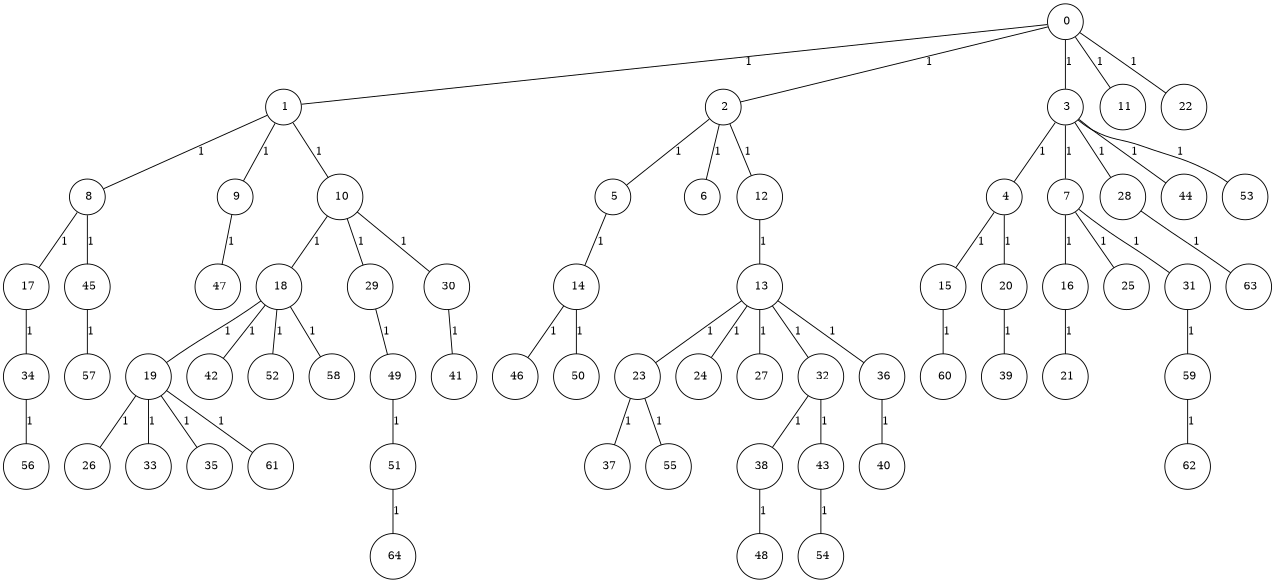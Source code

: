 graph G {
size="8.5,11;"
ratio = "expand;"
fixedsize="true;"
overlap="scale;"
node[shape=circle,width=.12,hight=.12,fontsize=12]
edge[fontsize=12]

0[label=" 0" color=black, pos="2.3613363,0.044737186!"];
1[label=" 1" color=black, pos="1.0260621,1.7268939!"];
2[label=" 2" color=black, pos="0.030399984,0.32374196!"];
3[label=" 3" color=black, pos="0.33403027,0.49919783!"];
4[label=" 4" color=black, pos="1.421998,2.3938454!"];
5[label=" 5" color=black, pos="2.1791335,0.2351105!"];
6[label=" 6" color=black, pos="0.43367235,2.3852121!"];
7[label=" 7" color=black, pos="1.1871206,2.4826184!"];
8[label=" 8" color=black, pos="0.036214462,1.7290386!"];
9[label=" 9" color=black, pos="2.9198338,2.5550622!"];
10[label=" 10" color=black, pos="2.6668836,2.1426061!"];
11[label=" 11" color=black, pos="1.7585556,0.75300054!"];
12[label=" 12" color=black, pos="1.9539032,2.9219436!"];
13[label=" 13" color=black, pos="2.8782166,1.5487731!"];
14[label=" 14" color=black, pos="1.7602688,2.7424407!"];
15[label=" 15" color=black, pos="1.3271064,1.4958463!"];
16[label=" 16" color=black, pos="2.7524147,0.42559741!"];
17[label=" 17" color=black, pos="1.6808175,1.6224824!"];
18[label=" 18" color=black, pos="0.8594637,1.3486149!"];
19[label=" 19" color=black, pos="0.40689236,2.7985728!"];
20[label=" 20" color=black, pos="1.2484613,0.49383223!"];
21[label=" 21" color=black, pos="1.8775705,0.43856688!"];
22[label=" 22" color=black, pos="2.9765905,1.5852286!"];
23[label=" 23" color=black, pos="0.40606666,2.6670177!"];
24[label=" 24" color=black, pos="0.3059599,0.83072999!"];
25[label=" 25" color=black, pos="1.0732747,2.3344784!"];
26[label=" 26" color=black, pos="0.21830087,2.5507577!"];
27[label=" 27" color=black, pos="0.78470881,0.98598878!"];
28[label=" 28" color=black, pos="1.0698469,0.15984808!"];
29[label=" 29" color=black, pos="1.5224263,0.58525653!"];
30[label=" 30" color=black, pos="0.7794225,1.8027137!"];
31[label=" 31" color=black, pos="0.25156008,0.34397057!"];
32[label=" 32" color=black, pos="1.5623465,0.54429736!"];
33[label=" 33" color=black, pos="1.627913,1.5683596!"];
34[label=" 34" color=black, pos="2.5618692,2.4714071!"];
35[label=" 35" color=black, pos="1.4684477,2.3797481!"];
36[label=" 36" color=black, pos="0.93721685,2.4857119!"];
37[label=" 37" color=black, pos="2.1380112,0.95866003!"];
38[label=" 38" color=black, pos="0.24145359,0.10292281!"];
39[label=" 39" color=black, pos="0.2311052,1.0505336!"];
40[label=" 40" color=black, pos="2.6215939,1.429073!"];
41[label=" 41" color=black, pos="0.47360681,0.095720717!"];
42[label=" 42" color=black, pos="2.1165498,0.38205395!"];
43[label=" 43" color=black, pos="1.0245236,0.12329215!"];
44[label=" 44" color=black, pos="0.30139827,2.4213836!"];
45[label=" 45" color=black, pos="1.6799725,2.3568431!"];
46[label=" 46" color=black, pos="2.1414174,0.41443975!"];
47[label=" 47" color=black, pos="1.9066593,1.1659744!"];
48[label=" 48" color=black, pos="0.0598044,1.7777601!"];
49[label=" 49" color=black, pos="0.59247987,2.5688872!"];
50[label=" 50" color=black, pos="0.44060858,1.2940272!"];
51[label=" 51" color=black, pos="1.7127432,0.42687263!"];
52[label=" 52" color=black, pos="2.0263235,0.45355091!"];
53[label=" 53" color=black, pos="2.2282999,1.627722!"];
54[label=" 54" color=black, pos="2.2701599,0.74223993!"];
55[label=" 55" color=black, pos="2.5071352,2.7050723!"];
56[label=" 56" color=black, pos="2.5032616,2.1003508!"];
57[label=" 57" color=black, pos="2.3563132,0.80477116!"];
58[label=" 58" color=black, pos="1.6201791,1.262054!"];
59[label=" 59" color=black, pos="1.5161178,2.3470639!"];
60[label=" 60" color=black, pos="0.53718286,0.24873721!"];
61[label=" 61" color=black, pos="1.6110087,2.1352001!"];
62[label=" 62" color=black, pos="2.9186211,1.0579877!"];
63[label=" 63" color=black, pos="2.7856543,0.99269583!"];
64[label=" 64" color=black, pos="0.24589246,2.3846574!"];
0--1[label="1"]
0--2[label="1"]
0--3[label="1"]
0--11[label="1"]
0--22[label="1"]
1--8[label="1"]
1--9[label="1"]
1--10[label="1"]
2--5[label="1"]
2--6[label="1"]
2--12[label="1"]
3--4[label="1"]
3--7[label="1"]
3--28[label="1"]
3--44[label="1"]
3--53[label="1"]
4--15[label="1"]
4--20[label="1"]
5--14[label="1"]
7--16[label="1"]
7--25[label="1"]
7--31[label="1"]
8--17[label="1"]
8--45[label="1"]
9--47[label="1"]
10--18[label="1"]
10--29[label="1"]
10--30[label="1"]
12--13[label="1"]
13--23[label="1"]
13--24[label="1"]
13--27[label="1"]
13--32[label="1"]
13--36[label="1"]
14--46[label="1"]
14--50[label="1"]
15--60[label="1"]
16--21[label="1"]
17--34[label="1"]
18--19[label="1"]
18--42[label="1"]
18--52[label="1"]
18--58[label="1"]
19--26[label="1"]
19--33[label="1"]
19--35[label="1"]
19--61[label="1"]
20--39[label="1"]
23--37[label="1"]
23--55[label="1"]
28--63[label="1"]
29--49[label="1"]
30--41[label="1"]
31--59[label="1"]
32--38[label="1"]
32--43[label="1"]
34--56[label="1"]
36--40[label="1"]
38--48[label="1"]
43--54[label="1"]
45--57[label="1"]
49--51[label="1"]
51--64[label="1"]
59--62[label="1"]

}
